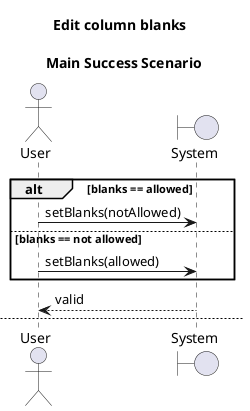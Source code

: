 @startuml
title Edit column blanks \n \n Main Success Scenario
Actor User
Boundary System
alt blanks == allowed
    User -> System: setBlanks(notAllowed)
else blanks == not allowed
    User -> System: setBlanks(allowed)
end
System --> User: valid
newpage Not allowed invalid
User -> System: setBlanks(notAllowed)
System --> User: invalid
User -> System: setBlanks(allowed)
System --> User: valid
@enduml